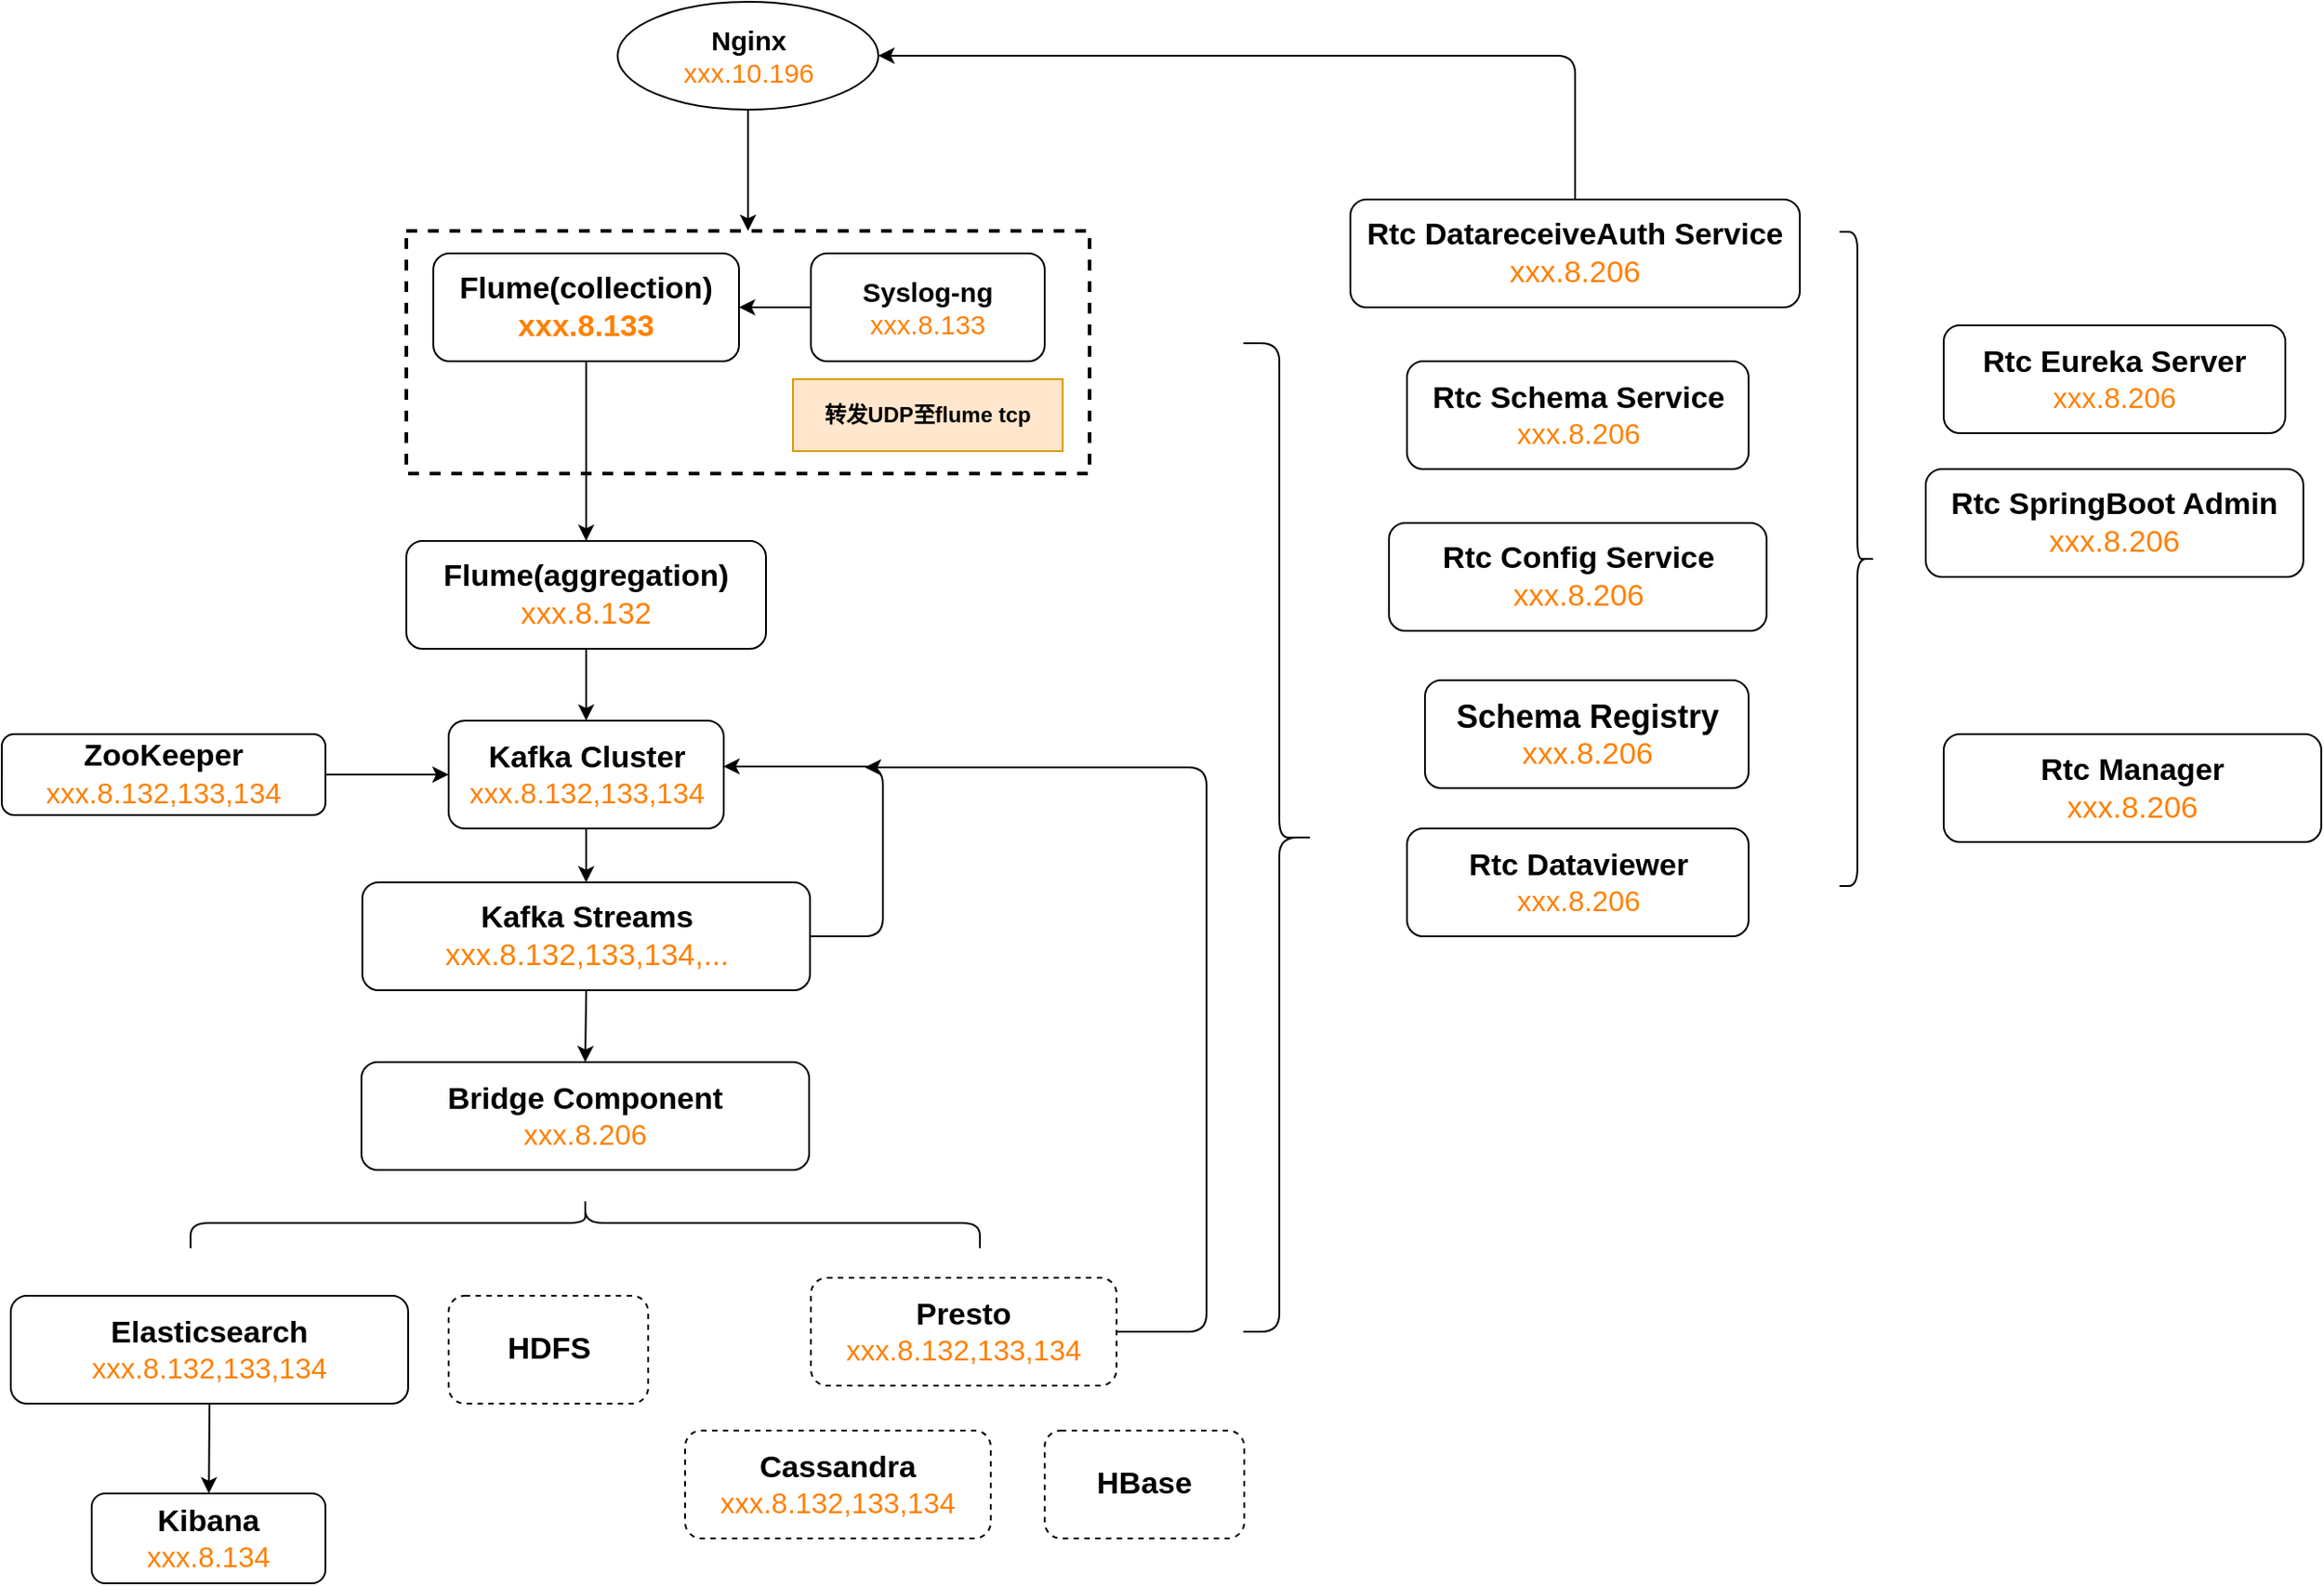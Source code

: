 <mxfile version="10.6.1" type="github"><diagram id="KzLtcQrGERRNuKqiNn3f" name="ç¬¬ 1 é¡µ"><mxGraphModel dx="1394" dy="774" grid="1" gridSize="10" guides="1" tooltips="1" connect="1" arrows="1" fold="1" page="1" pageScale="1" pageWidth="2027" pageHeight="2069" math="0" shadow="0"><root><mxCell id="0"/><mxCell id="1" parent="0"/><mxCell id="P1UCs-kd_gMWbm1AZ6ip-2" value="&lt;font style=&quot;font-size: 17px&quot;&gt;&lt;b&gt;Flume(&lt;span&gt;collection&lt;/span&gt;)&lt;br&gt;&lt;font color=&quot;#ff8000&quot; style=&quot;font-size: 17px&quot;&gt;xxx.8.133&lt;/font&gt;&lt;/b&gt;&lt;/font&gt;&lt;br&gt;" style="rounded=1;whiteSpace=wrap;html=1;" parent="1" vertex="1"><mxGeometry x="440" y="180" width="170" height="60" as="geometry"/></mxCell><mxCell id="P1UCs-kd_gMWbm1AZ6ip-3" value="&lt;font style=&quot;font-size: 17px&quot;&gt;&lt;b&gt;Flume(&lt;/b&gt;&lt;span&gt;&lt;b&gt;aggregation&lt;/b&gt;&lt;/span&gt;&lt;b&gt;)&lt;/b&gt;&lt;br&gt;&lt;font color=&quot;#ff8000&quot;&gt;xxx.8.132&lt;/font&gt;&lt;/font&gt;&lt;br&gt;" style="rounded=1;whiteSpace=wrap;html=1;" parent="1" vertex="1"><mxGeometry x="425" y="340" width="200" height="60" as="geometry"/></mxCell><mxCell id="P1UCs-kd_gMWbm1AZ6ip-4" value="" style="endArrow=classic;html=1;entryX=0.5;entryY=0;entryDx=0;entryDy=0;" parent="1" source="P1UCs-kd_gMWbm1AZ6ip-2" target="P1UCs-kd_gMWbm1AZ6ip-3" edge="1"><mxGeometry width="50" height="50" relative="1" as="geometry"><mxPoint x="500" y="460" as="sourcePoint"/><mxPoint x="550" y="410" as="targetPoint"/></mxGeometry></mxCell><mxCell id="P1UCs-kd_gMWbm1AZ6ip-5" value="&lt;font style=&quot;font-size: 15px&quot;&gt;&lt;b&gt;Nginx&lt;/b&gt;&lt;br&gt;&lt;font color=&quot;#ff8000&quot;&gt;xxx.10.196&lt;/font&gt;&lt;br&gt;&lt;/font&gt;" style="ellipse;whiteSpace=wrap;html=1;" parent="1" vertex="1"><mxGeometry x="542.5" y="40" width="145" height="60" as="geometry"/></mxCell><mxCell id="P1UCs-kd_gMWbm1AZ6ip-6" value="" style="rounded=0;whiteSpace=wrap;html=1;fillColor=none;dashed=1;strokeWidth=2;" parent="1" vertex="1"><mxGeometry x="425" y="167.5" width="380" height="135" as="geometry"/></mxCell><mxCell id="P1UCs-kd_gMWbm1AZ6ip-7" value="" style="group" parent="1" vertex="1" connectable="0"><mxGeometry x="640" y="180" width="150" height="110" as="geometry"/></mxCell><mxCell id="P1UCs-kd_gMWbm1AZ6ip-8" value="&lt;span style=&quot;font-size: 15px&quot;&gt;&lt;b&gt;Syslog-ng&lt;/b&gt;&lt;br&gt;&lt;font color=&quot;#ff8000&quot; style=&quot;font-size: 15px&quot;&gt;xxx.8.133&lt;/font&gt;&lt;/span&gt;" style="rounded=1;whiteSpace=wrap;html=1;" parent="P1UCs-kd_gMWbm1AZ6ip-7" vertex="1"><mxGeometry x="10" width="130" height="60" as="geometry"/></mxCell><mxCell id="P1UCs-kd_gMWbm1AZ6ip-9" value="&lt;b&gt;转发UDP至flume tcp&lt;/b&gt;" style="text;html=1;strokeColor=#d79b00;fillColor=#ffe6cc;align=center;verticalAlign=middle;whiteSpace=wrap;rounded=0;" parent="P1UCs-kd_gMWbm1AZ6ip-7" vertex="1"><mxGeometry y="70" width="150" height="40" as="geometry"/></mxCell><mxCell id="P1UCs-kd_gMWbm1AZ6ip-10" value="" style="endArrow=classic;html=1;exitX=0;exitY=0.5;exitDx=0;exitDy=0;entryX=1;entryY=0.5;entryDx=0;entryDy=0;" parent="1" source="P1UCs-kd_gMWbm1AZ6ip-8" target="P1UCs-kd_gMWbm1AZ6ip-2" edge="1"><mxGeometry width="50" height="50" relative="1" as="geometry"><mxPoint x="420" y="550" as="sourcePoint"/><mxPoint x="470" y="500" as="targetPoint"/></mxGeometry></mxCell><mxCell id="P1UCs-kd_gMWbm1AZ6ip-11" value="" style="endArrow=classic;html=1;exitX=0.5;exitY=1;exitDx=0;exitDy=0;entryX=0.5;entryY=0;entryDx=0;entryDy=0;" parent="1" source="P1UCs-kd_gMWbm1AZ6ip-5" target="P1UCs-kd_gMWbm1AZ6ip-6" edge="1"><mxGeometry width="50" height="50" relative="1" as="geometry"><mxPoint x="760" y="140" as="sourcePoint"/><mxPoint x="810" y="90" as="targetPoint"/></mxGeometry></mxCell><mxCell id="P1UCs-kd_gMWbm1AZ6ip-12" value="&lt;font&gt;&lt;span style=&quot;font-weight: bold ; font-size: 17px&quot;&gt;Kafka Cluster&lt;/span&gt;&lt;br&gt;&lt;font color=&quot;#ff8000&quot; style=&quot;font-size: 16px&quot;&gt;xxx.8.132,133,134&lt;/font&gt;&lt;br&gt;&lt;/font&gt;" style="rounded=1;whiteSpace=wrap;html=1;strokeWidth=1;fillColor=none;" parent="1" vertex="1"><mxGeometry x="448.5" y="440" width="153" height="60" as="geometry"/></mxCell><mxCell id="P1UCs-kd_gMWbm1AZ6ip-13" value="" style="endArrow=classic;html=1;exitX=0.5;exitY=1;exitDx=0;exitDy=0;entryX=0.5;entryY=0;entryDx=0;entryDy=0;" parent="1" source="P1UCs-kd_gMWbm1AZ6ip-3" target="P1UCs-kd_gMWbm1AZ6ip-12" edge="1"><mxGeometry width="50" height="50" relative="1" as="geometry"><mxPoint x="520" y="580" as="sourcePoint"/><mxPoint x="570" y="530" as="targetPoint"/></mxGeometry></mxCell><mxCell id="P1UCs-kd_gMWbm1AZ6ip-14" value="&lt;span&gt;&lt;b&gt;&lt;font&gt;&lt;font style=&quot;font-size: 17px&quot;&gt;Elasticsearch&lt;/font&gt;&lt;br&gt;&lt;/font&gt;&lt;/b&gt;&lt;/span&gt;&lt;font style=&quot;font-size: 16px&quot; color=&quot;#ff8000&quot;&gt;xxx.8.132,133,134&lt;/font&gt;&lt;br&gt;" style="rounded=1;whiteSpace=wrap;html=1;strokeWidth=1;fillColor=none;" parent="1" vertex="1"><mxGeometry x="205" y="760" width="221" height="60" as="geometry"/></mxCell><mxCell id="P1UCs-kd_gMWbm1AZ6ip-15" value="&lt;span&gt;&lt;b&gt;&lt;font style=&quot;font-size: 17px&quot;&gt;Cassandra&lt;br&gt;&lt;/font&gt;&lt;/b&gt;&lt;/span&gt;&lt;span&gt;&lt;font style=&quot;font-size: 16px&quot; color=&quot;#ff8000&quot;&gt;xxx.8.132,133,134&lt;/font&gt;&lt;/span&gt;&lt;br&gt;" style="rounded=1;whiteSpace=wrap;html=1;strokeWidth=1;fillColor=none;dashed=1;" parent="1" vertex="1"><mxGeometry x="580" y="835" width="170" height="60" as="geometry"/></mxCell><mxCell id="P1UCs-kd_gMWbm1AZ6ip-17" value="" style="shape=curlyBracket;whiteSpace=wrap;html=1;rounded=1;strokeWidth=1;fillColor=none;rotation=90;" parent="1" vertex="1"><mxGeometry x="510.5" y="500" width="28" height="439" as="geometry"/></mxCell><mxCell id="P1UCs-kd_gMWbm1AZ6ip-18" value="&lt;font&gt;&lt;b style=&quot;font-size: 17px&quot;&gt;ZooKeeper&lt;br&gt;&lt;/b&gt;&lt;font color=&quot;#ff8000&quot; style=&quot;font-size: 16px&quot;&gt;xxx.8.132,133,134&lt;/font&gt;&lt;b style=&quot;font-size: 17px&quot;&gt;&lt;br&gt;&lt;/b&gt;&lt;/font&gt;" style="rounded=1;whiteSpace=wrap;html=1;strokeWidth=1;fillColor=none;" parent="1" vertex="1"><mxGeometry x="200" y="447.5" width="180" height="45" as="geometry"/></mxCell><mxCell id="P1UCs-kd_gMWbm1AZ6ip-19" value="" style="endArrow=classic;html=1;exitX=1;exitY=0.5;exitDx=0;exitDy=0;entryX=0;entryY=0.5;entryDx=0;entryDy=0;" parent="1" source="P1UCs-kd_gMWbm1AZ6ip-18" target="P1UCs-kd_gMWbm1AZ6ip-12" edge="1"><mxGeometry width="50" height="50" relative="1" as="geometry"><mxPoint x="650" y="470" as="sourcePoint"/><mxPoint x="700" y="420" as="targetPoint"/></mxGeometry></mxCell><mxCell id="P1UCs-kd_gMWbm1AZ6ip-24" value="&lt;font&gt;&lt;b style=&quot;font-size: 17px&quot;&gt;Bridge&amp;nbsp;Component&lt;/b&gt;&lt;br&gt;&lt;font color=&quot;#ff8000&quot; style=&quot;font-size: 16px&quot;&gt;xxx.8.206&lt;/font&gt;&lt;br&gt;&lt;/font&gt;" style="rounded=1;whiteSpace=wrap;html=1;strokeWidth=1;fillColor=none;" parent="1" vertex="1"><mxGeometry x="400" y="630" width="249" height="60" as="geometry"/></mxCell><mxCell id="P1UCs-kd_gMWbm1AZ6ip-33" value="" style="endArrow=classic;html=1;exitX=0.5;exitY=1;exitDx=0;exitDy=0;entryX=0.5;entryY=0;entryDx=0;entryDy=0;" parent="1" source="P1UCs-kd_gMWbm1AZ6ip-12" target="P1UCs-kd_gMWbm1AZ6ip-35" edge="1"><mxGeometry width="50" height="50" relative="1" as="geometry"><mxPoint x="260" y="590" as="sourcePoint"/><mxPoint x="525" y="560" as="targetPoint"/></mxGeometry></mxCell><mxCell id="P1UCs-kd_gMWbm1AZ6ip-34" value="&lt;span&gt;&lt;b&gt;&lt;font style=&quot;font-size: 17px&quot;&gt;HBase&lt;/font&gt;&lt;/b&gt;&lt;/span&gt;&lt;br&gt;" style="rounded=1;whiteSpace=wrap;html=1;strokeWidth=1;fillColor=none;dashed=1;" parent="1" vertex="1"><mxGeometry x="780" y="835" width="111" height="60" as="geometry"/></mxCell><mxCell id="P1UCs-kd_gMWbm1AZ6ip-35" value="&lt;font style=&quot;font-size: 17px&quot;&gt;&lt;b&gt;Kafka Streams&lt;/b&gt;&lt;br&gt;&lt;font color=&quot;#ff8000&quot; style=&quot;font-size: 17px&quot;&gt;xxx.8.132,133,134,...&lt;/font&gt;&lt;br&gt;&lt;/font&gt;" style="rounded=1;whiteSpace=wrap;html=1;strokeWidth=1;fillColor=none;" parent="1" vertex="1"><mxGeometry x="400.5" y="530" width="249" height="60" as="geometry"/></mxCell><mxCell id="P1UCs-kd_gMWbm1AZ6ip-37" value="" style="endArrow=classic;html=1;exitX=0.5;exitY=1;exitDx=0;exitDy=0;entryX=0.5;entryY=0;entryDx=0;entryDy=0;" parent="1" source="P1UCs-kd_gMWbm1AZ6ip-35" target="P1UCs-kd_gMWbm1AZ6ip-24" edge="1"><mxGeometry width="50" height="50" relative="1" as="geometry"><mxPoint x="340" y="660" as="sourcePoint"/><mxPoint x="390" y="610" as="targetPoint"/></mxGeometry></mxCell><mxCell id="P1UCs-kd_gMWbm1AZ6ip-38" value="&lt;span&gt;&lt;b&gt;&lt;font style=&quot;font-size: 17px&quot;&gt;HDFS&lt;/font&gt;&lt;/b&gt;&lt;/span&gt;&lt;br&gt;" style="rounded=1;whiteSpace=wrap;html=1;strokeWidth=1;fillColor=none;dashed=1;" parent="1" vertex="1"><mxGeometry x="448.5" y="760" width="111" height="60" as="geometry"/></mxCell><mxCell id="P1UCs-kd_gMWbm1AZ6ip-39" value="" style="edgeStyle=elbowEdgeStyle;elbow=horizontal;endArrow=classic;html=1;exitX=1;exitY=0.5;exitDx=0;exitDy=0;entryX=0.999;entryY=0.424;entryDx=0;entryDy=0;entryPerimeter=0;" parent="1" source="P1UCs-kd_gMWbm1AZ6ip-35" target="P1UCs-kd_gMWbm1AZ6ip-12" edge="1"><mxGeometry width="50" height="50" relative="1" as="geometry"><mxPoint x="740" y="570" as="sourcePoint"/><mxPoint x="790" y="520" as="targetPoint"/><Array as="points"><mxPoint x="690" y="500"/></Array></mxGeometry></mxCell><mxCell id="cxz-Pu_tu1r2ShAeLuBO-1" value="&lt;font&gt;&lt;span style=&quot;font-size: 17px&quot;&gt;&lt;b&gt;Kibana&lt;/b&gt;&lt;/span&gt;&lt;br&gt;&lt;font style=&quot;font-size: 16px&quot; color=&quot;#ff8000&quot;&gt;xxx.8.134&lt;/font&gt;&lt;/font&gt;&lt;br&gt;" style="rounded=1;whiteSpace=wrap;html=1;" vertex="1" parent="1"><mxGeometry x="250" y="870" width="130" height="50" as="geometry"/></mxCell><mxCell id="cxz-Pu_tu1r2ShAeLuBO-2" value="" style="endArrow=classic;html=1;exitX=0.5;exitY=1;exitDx=0;exitDy=0;" edge="1" parent="1" source="P1UCs-kd_gMWbm1AZ6ip-14" target="cxz-Pu_tu1r2ShAeLuBO-1"><mxGeometry width="50" height="50" relative="1" as="geometry"><mxPoint x="370" y="980" as="sourcePoint"/><mxPoint x="420" y="930" as="targetPoint"/></mxGeometry></mxCell><mxCell id="cxz-Pu_tu1r2ShAeLuBO-3" value="&lt;font&gt;&lt;b&gt;&lt;span style=&quot;font-size: 18px&quot;&gt;Schema Registry&lt;/span&gt;&lt;br&gt;&lt;/b&gt;&lt;font style=&quot;font-size: 17px&quot; color=&quot;#ff8000&quot;&gt;xxx.8.206&lt;/font&gt;&lt;br&gt;&lt;/font&gt;" style="rounded=1;whiteSpace=wrap;html=1;" vertex="1" parent="1"><mxGeometry x="991.5" y="417.5" width="180" height="60" as="geometry"/></mxCell><mxCell id="cxz-Pu_tu1r2ShAeLuBO-4" value="&lt;font style=&quot;font-size: 17px&quot;&gt;&lt;span&gt;&lt;b&gt;Rtc SpringBoot Admin&lt;/b&gt;&lt;/span&gt;&lt;br&gt;&lt;font color=&quot;#ff8000&quot; style=&quot;font-size: 17px&quot;&gt;xxx.8.206&lt;/font&gt;&lt;br&gt;&lt;/font&gt;" style="rounded=1;whiteSpace=wrap;html=1;" vertex="1" parent="1"><mxGeometry x="1270" y="300" width="210" height="60" as="geometry"/></mxCell><mxCell id="cxz-Pu_tu1r2ShAeLuBO-5" value="" style="shape=curlyBracket;whiteSpace=wrap;html=1;rounded=1;rotation=180;strokeWidth=1;" vertex="1" parent="1"><mxGeometry x="890.5" y="230" width="40" height="550" as="geometry"/></mxCell><mxCell id="cxz-Pu_tu1r2ShAeLuBO-6" value="&lt;font style=&quot;font-size: 17px&quot;&gt;&lt;b&gt;&lt;span&gt;Rtc Config Service&lt;/span&gt;&lt;br&gt;&lt;/b&gt;&lt;font color=&quot;#ff8000&quot; style=&quot;font-size: 17px&quot;&gt;xxx.8.206&lt;/font&gt;&lt;br&gt;&lt;/font&gt;" style="rounded=1;whiteSpace=wrap;html=1;" vertex="1" parent="1"><mxGeometry x="971.5" y="330" width="210" height="60" as="geometry"/></mxCell><mxCell id="cxz-Pu_tu1r2ShAeLuBO-7" value="&lt;font style=&quot;font-size: 17px&quot;&gt;&lt;b&gt;&lt;span&gt;Rtc DatareceiveAuth Service&lt;/span&gt;&lt;br&gt;&lt;/b&gt;&lt;font color=&quot;#ff8000&quot; style=&quot;font-size: 17px&quot;&gt;xxx.8.206&lt;/font&gt;&lt;br&gt;&lt;/font&gt;" style="rounded=1;whiteSpace=wrap;html=1;" vertex="1" parent="1"><mxGeometry x="950" y="150" width="250" height="60" as="geometry"/></mxCell><mxCell id="cxz-Pu_tu1r2ShAeLuBO-8" value="&lt;font&gt;&lt;font&gt;&lt;span style=&quot;font-size: 17px&quot;&gt;&lt;b&gt;Rtc Eureka Server&lt;br&gt;&lt;/b&gt;&lt;/span&gt;&lt;font color=&quot;#ff8000&quot; style=&quot;font-size: 16px&quot;&gt;xxx.8.206&lt;/font&gt;&lt;/font&gt;&lt;br&gt;&lt;/font&gt;" style="rounded=1;whiteSpace=wrap;html=1;" vertex="1" parent="1"><mxGeometry x="1280" y="220" width="190" height="60" as="geometry"/></mxCell><mxCell id="cxz-Pu_tu1r2ShAeLuBO-9" value="&lt;font&gt;&lt;font&gt;&lt;font&gt;&lt;span style=&quot;font-size: 17px&quot;&gt;&lt;b&gt;Rtc Schema Service&lt;br&gt;&lt;/b&gt;&lt;/span&gt;&lt;font color=&quot;#ff8000&quot; style=&quot;font-size: 16px&quot;&gt;xxx.8.206&lt;/font&gt;&lt;/font&gt;&lt;/font&gt;&lt;br&gt;&lt;/font&gt;" style="rounded=1;whiteSpace=wrap;html=1;" vertex="1" parent="1"><mxGeometry x="981.5" y="240" width="190" height="60" as="geometry"/></mxCell><mxCell id="cxz-Pu_tu1r2ShAeLuBO-10" value="&lt;font&gt;&lt;font&gt;&lt;font&gt;&lt;font&gt;&lt;span style=&quot;font-size: 17px&quot;&gt;&lt;b&gt;Rtc Dataviewer&lt;br&gt;&lt;/b&gt;&lt;/span&gt;&lt;font color=&quot;#ff8000&quot; style=&quot;font-size: 16px&quot;&gt;xxx.8.206&lt;/font&gt;&lt;/font&gt;&lt;/font&gt;&lt;/font&gt;&lt;br&gt;&lt;/font&gt;" style="rounded=1;whiteSpace=wrap;html=1;" vertex="1" parent="1"><mxGeometry x="981.5" y="500" width="190" height="60" as="geometry"/></mxCell><mxCell id="cxz-Pu_tu1r2ShAeLuBO-14" value="" style="edgeStyle=elbowEdgeStyle;elbow=vertical;endArrow=classic;html=1;exitX=0.5;exitY=0;exitDx=0;exitDy=0;entryX=1;entryY=0.5;entryDx=0;entryDy=0;" edge="1" parent="1" source="cxz-Pu_tu1r2ShAeLuBO-7" target="P1UCs-kd_gMWbm1AZ6ip-5"><mxGeometry width="50" height="50" relative="1" as="geometry"><mxPoint x="1030" y="310" as="sourcePoint"/><mxPoint x="700" y="70" as="targetPoint"/><Array as="points"><mxPoint x="960" y="70"/></Array></mxGeometry></mxCell><mxCell id="cxz-Pu_tu1r2ShAeLuBO-15" value="" style="shape=curlyBracket;whiteSpace=wrap;html=1;rounded=1;strokeWidth=1;rotation=180;" vertex="1" parent="1"><mxGeometry x="1222" y="168" width="20" height="364" as="geometry"/></mxCell><mxCell id="cxz-Pu_tu1r2ShAeLuBO-17" value="&lt;font style=&quot;font-size: 17px&quot;&gt;&lt;span&gt;&lt;b&gt;Rtc Manager&lt;/b&gt;&lt;/span&gt;&lt;br&gt;&lt;font color=&quot;#ff8000&quot; style=&quot;font-size: 17px&quot;&gt;xxx.8.206&lt;/font&gt;&lt;br&gt;&lt;/font&gt;" style="rounded=1;whiteSpace=wrap;html=1;" vertex="1" parent="1"><mxGeometry x="1280" y="447.5" width="210" height="60" as="geometry"/></mxCell><mxCell id="cxz-Pu_tu1r2ShAeLuBO-18" value="&lt;span&gt;&lt;b&gt;&lt;font style=&quot;font-size: 17px&quot;&gt;Presto&lt;br&gt;&lt;/font&gt;&lt;/b&gt;&lt;/span&gt;&lt;span&gt;&lt;font style=&quot;font-size: 16px&quot; color=&quot;#ff8000&quot;&gt;xxx.8.132,133,134&lt;/font&gt;&lt;/span&gt;&lt;br&gt;" style="rounded=1;whiteSpace=wrap;html=1;strokeWidth=1;fillColor=none;dashed=1;" vertex="1" parent="1"><mxGeometry x="650" y="750" width="170" height="60" as="geometry"/></mxCell><mxCell id="cxz-Pu_tu1r2ShAeLuBO-19" value="" style="edgeStyle=elbowEdgeStyle;elbow=horizontal;endArrow=classic;html=1;exitX=1;exitY=0.5;exitDx=0;exitDy=0;" edge="1" parent="1" source="cxz-Pu_tu1r2ShAeLuBO-18"><mxGeometry width="50" height="50" relative="1" as="geometry"><mxPoint x="729" y="560" as="sourcePoint"/><mxPoint x="680" y="466" as="targetPoint"/><Array as="points"><mxPoint x="870" y="630"/></Array></mxGeometry></mxCell></root></mxGraphModel></diagram></mxfile>